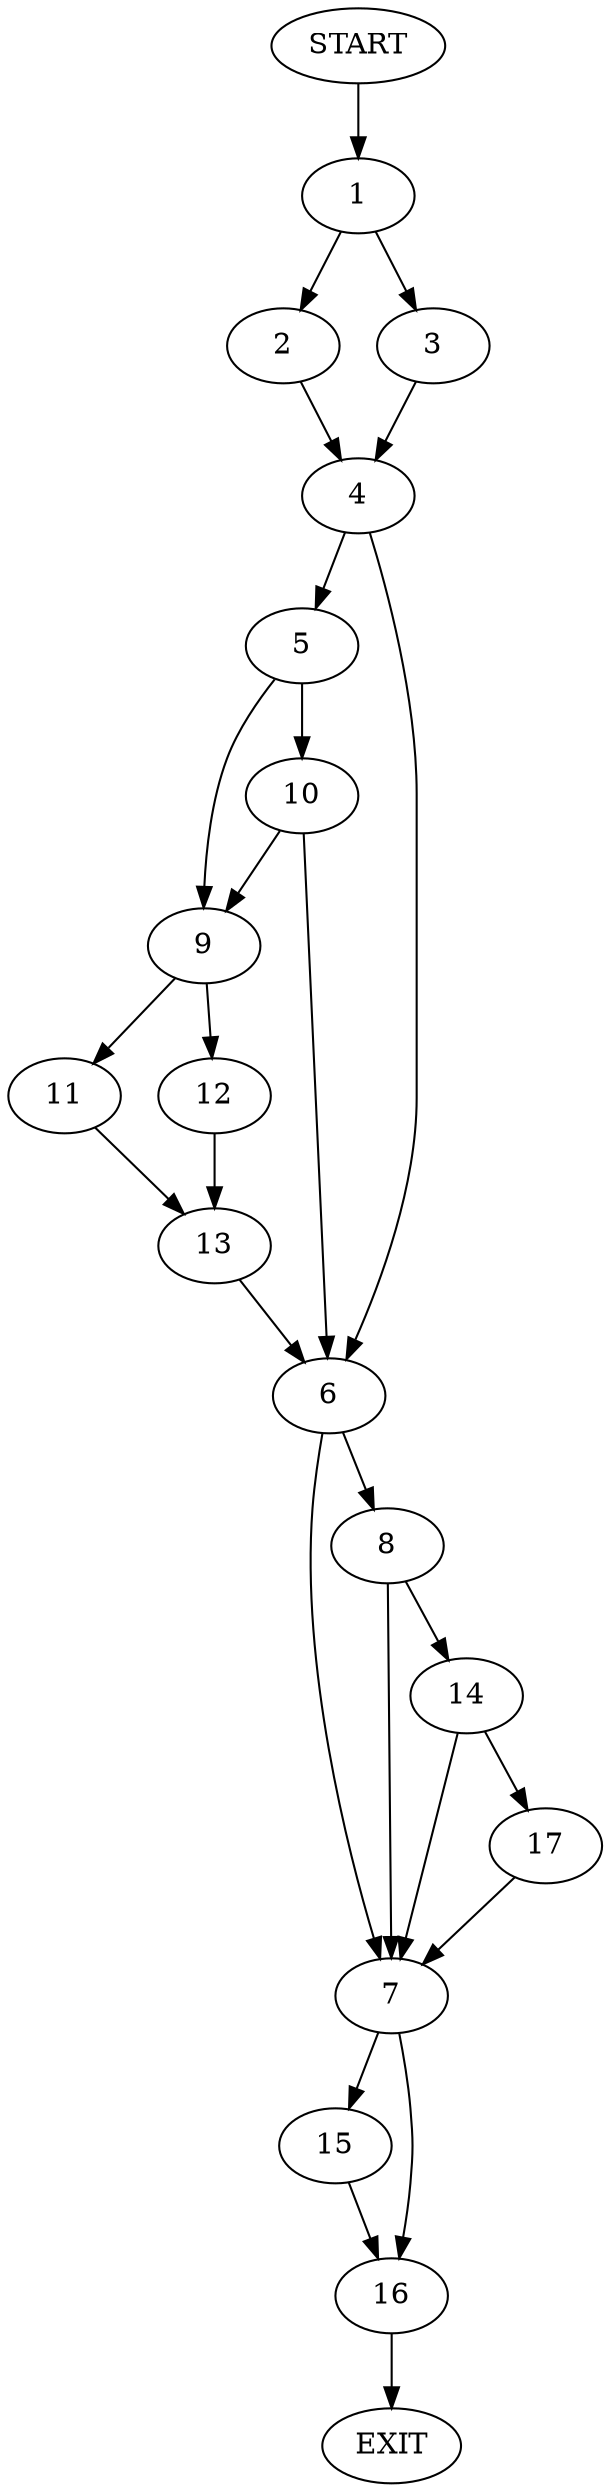digraph {
0 [label="START"]
18 [label="EXIT"]
0 -> 1
1 -> 2
1 -> 3
3 -> 4
2 -> 4
4 -> 5
4 -> 6
6 -> 7
6 -> 8
5 -> 9
5 -> 10
10 -> 9
10 -> 6
9 -> 11
9 -> 12
12 -> 13
11 -> 13
13 -> 6
8 -> 7
8 -> 14
7 -> 15
7 -> 16
14 -> 7
14 -> 17
17 -> 7
15 -> 16
16 -> 18
}
